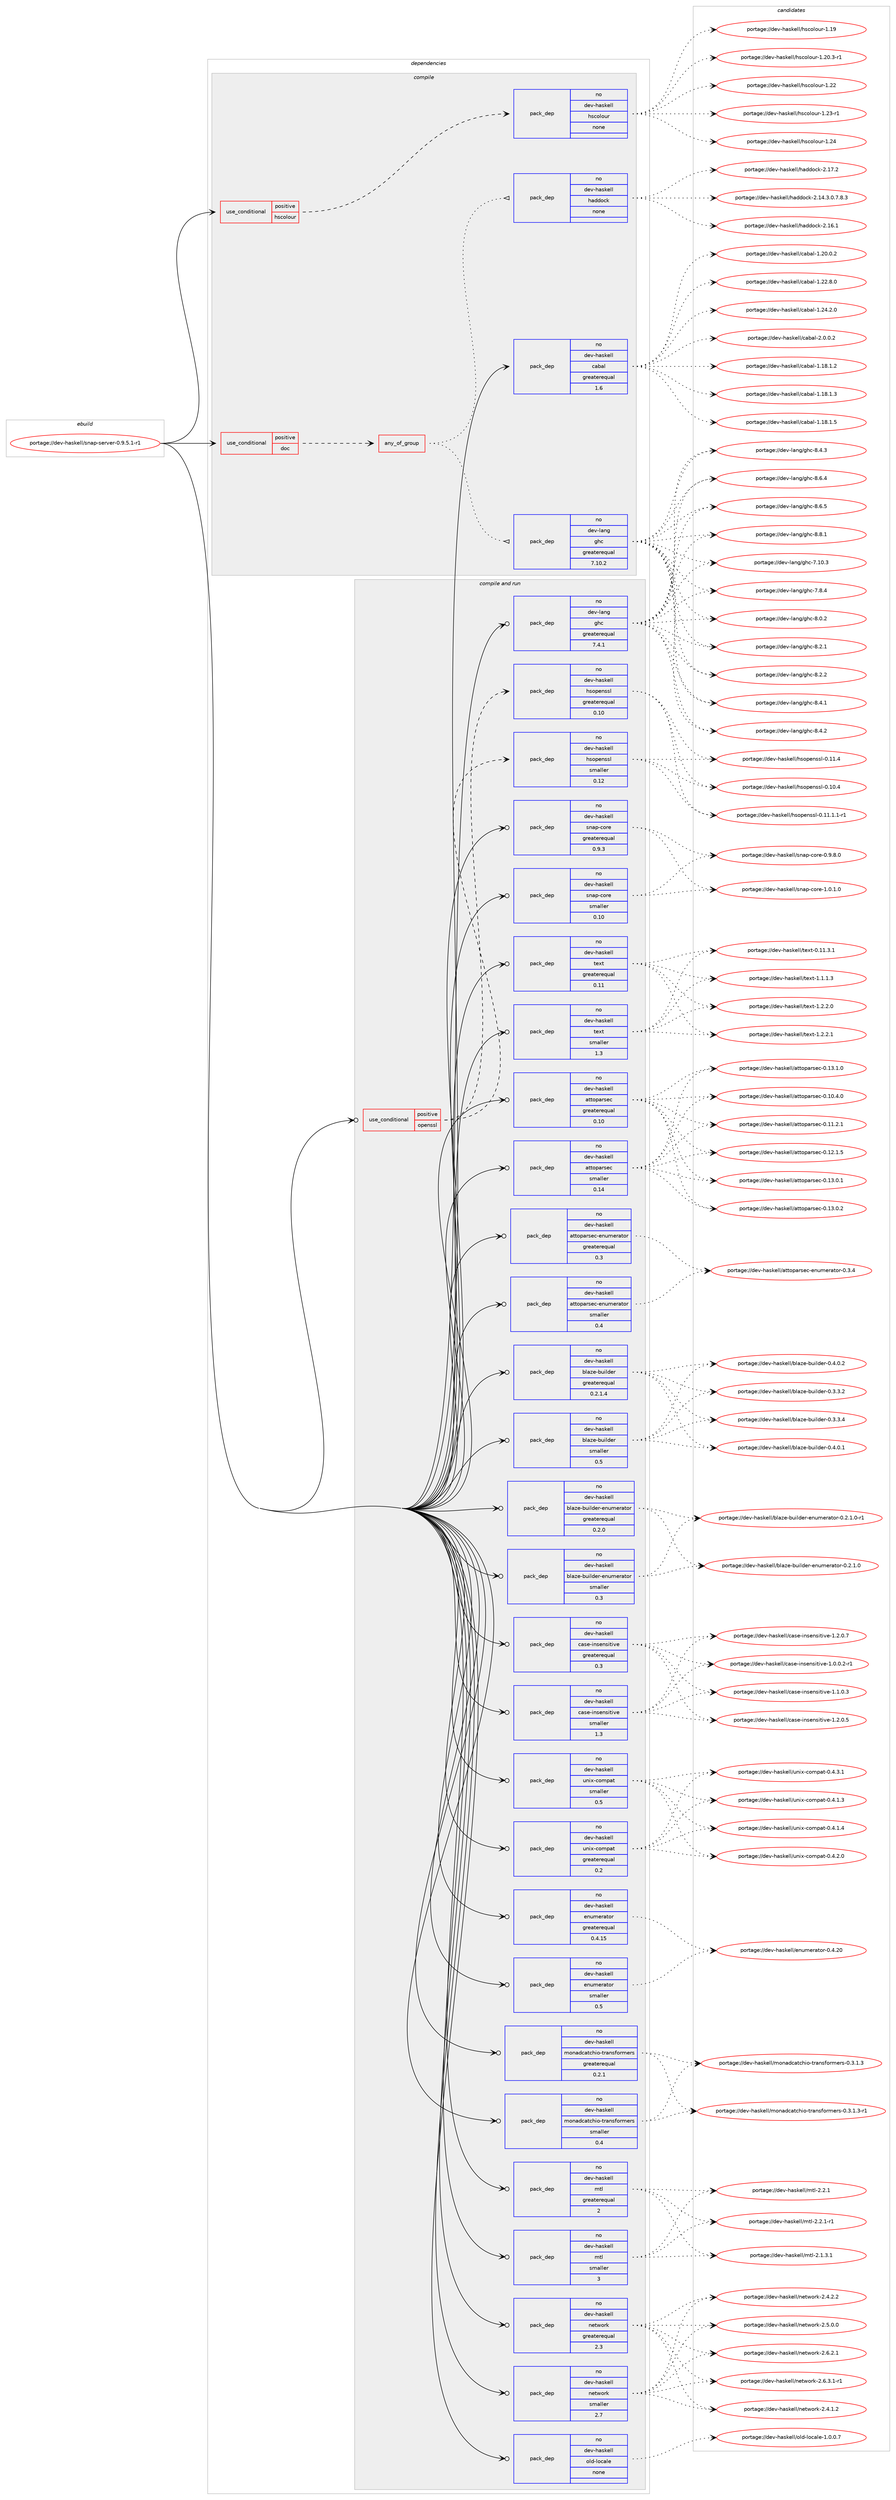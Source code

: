 digraph prolog {

# *************
# Graph options
# *************

newrank=true;
concentrate=true;
compound=true;
graph [rankdir=LR,fontname=Helvetica,fontsize=10,ranksep=1.5];#, ranksep=2.5, nodesep=0.2];
edge  [arrowhead=vee];
node  [fontname=Helvetica,fontsize=10];

# **********
# The ebuild
# **********

subgraph cluster_leftcol {
color=gray;
rank=same;
label=<<i>ebuild</i>>;
id [label="portage://dev-haskell/snap-server-0.9.5.1-r1", color=red, width=4, href="../dev-haskell/snap-server-0.9.5.1-r1.svg"];
}

# ****************
# The dependencies
# ****************

subgraph cluster_midcol {
color=gray;
label=<<i>dependencies</i>>;
subgraph cluster_compile {
fillcolor="#eeeeee";
style=filled;
label=<<i>compile</i>>;
subgraph cond17015 {
dependency79326 [label=<<TABLE BORDER="0" CELLBORDER="1" CELLSPACING="0" CELLPADDING="4"><TR><TD ROWSPAN="3" CELLPADDING="10">use_conditional</TD></TR><TR><TD>positive</TD></TR><TR><TD>doc</TD></TR></TABLE>>, shape=none, color=red];
subgraph any2319 {
dependency79327 [label=<<TABLE BORDER="0" CELLBORDER="1" CELLSPACING="0" CELLPADDING="4"><TR><TD CELLPADDING="10">any_of_group</TD></TR></TABLE>>, shape=none, color=red];subgraph pack59935 {
dependency79328 [label=<<TABLE BORDER="0" CELLBORDER="1" CELLSPACING="0" CELLPADDING="4" WIDTH="220"><TR><TD ROWSPAN="6" CELLPADDING="30">pack_dep</TD></TR><TR><TD WIDTH="110">no</TD></TR><TR><TD>dev-haskell</TD></TR><TR><TD>haddock</TD></TR><TR><TD>none</TD></TR><TR><TD></TD></TR></TABLE>>, shape=none, color=blue];
}
dependency79327:e -> dependency79328:w [weight=20,style="dotted",arrowhead="oinv"];
subgraph pack59936 {
dependency79329 [label=<<TABLE BORDER="0" CELLBORDER="1" CELLSPACING="0" CELLPADDING="4" WIDTH="220"><TR><TD ROWSPAN="6" CELLPADDING="30">pack_dep</TD></TR><TR><TD WIDTH="110">no</TD></TR><TR><TD>dev-lang</TD></TR><TR><TD>ghc</TD></TR><TR><TD>greaterequal</TD></TR><TR><TD>7.10.2</TD></TR></TABLE>>, shape=none, color=blue];
}
dependency79327:e -> dependency79329:w [weight=20,style="dotted",arrowhead="oinv"];
}
dependency79326:e -> dependency79327:w [weight=20,style="dashed",arrowhead="vee"];
}
id:e -> dependency79326:w [weight=20,style="solid",arrowhead="vee"];
subgraph cond17016 {
dependency79330 [label=<<TABLE BORDER="0" CELLBORDER="1" CELLSPACING="0" CELLPADDING="4"><TR><TD ROWSPAN="3" CELLPADDING="10">use_conditional</TD></TR><TR><TD>positive</TD></TR><TR><TD>hscolour</TD></TR></TABLE>>, shape=none, color=red];
subgraph pack59937 {
dependency79331 [label=<<TABLE BORDER="0" CELLBORDER="1" CELLSPACING="0" CELLPADDING="4" WIDTH="220"><TR><TD ROWSPAN="6" CELLPADDING="30">pack_dep</TD></TR><TR><TD WIDTH="110">no</TD></TR><TR><TD>dev-haskell</TD></TR><TR><TD>hscolour</TD></TR><TR><TD>none</TD></TR><TR><TD></TD></TR></TABLE>>, shape=none, color=blue];
}
dependency79330:e -> dependency79331:w [weight=20,style="dashed",arrowhead="vee"];
}
id:e -> dependency79330:w [weight=20,style="solid",arrowhead="vee"];
subgraph pack59938 {
dependency79332 [label=<<TABLE BORDER="0" CELLBORDER="1" CELLSPACING="0" CELLPADDING="4" WIDTH="220"><TR><TD ROWSPAN="6" CELLPADDING="30">pack_dep</TD></TR><TR><TD WIDTH="110">no</TD></TR><TR><TD>dev-haskell</TD></TR><TR><TD>cabal</TD></TR><TR><TD>greaterequal</TD></TR><TR><TD>1.6</TD></TR></TABLE>>, shape=none, color=blue];
}
id:e -> dependency79332:w [weight=20,style="solid",arrowhead="vee"];
}
subgraph cluster_compileandrun {
fillcolor="#eeeeee";
style=filled;
label=<<i>compile and run</i>>;
subgraph cond17017 {
dependency79333 [label=<<TABLE BORDER="0" CELLBORDER="1" CELLSPACING="0" CELLPADDING="4"><TR><TD ROWSPAN="3" CELLPADDING="10">use_conditional</TD></TR><TR><TD>positive</TD></TR><TR><TD>openssl</TD></TR></TABLE>>, shape=none, color=red];
subgraph pack59939 {
dependency79334 [label=<<TABLE BORDER="0" CELLBORDER="1" CELLSPACING="0" CELLPADDING="4" WIDTH="220"><TR><TD ROWSPAN="6" CELLPADDING="30">pack_dep</TD></TR><TR><TD WIDTH="110">no</TD></TR><TR><TD>dev-haskell</TD></TR><TR><TD>hsopenssl</TD></TR><TR><TD>greaterequal</TD></TR><TR><TD>0.10</TD></TR></TABLE>>, shape=none, color=blue];
}
dependency79333:e -> dependency79334:w [weight=20,style="dashed",arrowhead="vee"];
subgraph pack59940 {
dependency79335 [label=<<TABLE BORDER="0" CELLBORDER="1" CELLSPACING="0" CELLPADDING="4" WIDTH="220"><TR><TD ROWSPAN="6" CELLPADDING="30">pack_dep</TD></TR><TR><TD WIDTH="110">no</TD></TR><TR><TD>dev-haskell</TD></TR><TR><TD>hsopenssl</TD></TR><TR><TD>smaller</TD></TR><TR><TD>0.12</TD></TR></TABLE>>, shape=none, color=blue];
}
dependency79333:e -> dependency79335:w [weight=20,style="dashed",arrowhead="vee"];
}
id:e -> dependency79333:w [weight=20,style="solid",arrowhead="odotvee"];
subgraph pack59941 {
dependency79336 [label=<<TABLE BORDER="0" CELLBORDER="1" CELLSPACING="0" CELLPADDING="4" WIDTH="220"><TR><TD ROWSPAN="6" CELLPADDING="30">pack_dep</TD></TR><TR><TD WIDTH="110">no</TD></TR><TR><TD>dev-haskell</TD></TR><TR><TD>attoparsec</TD></TR><TR><TD>greaterequal</TD></TR><TR><TD>0.10</TD></TR></TABLE>>, shape=none, color=blue];
}
id:e -> dependency79336:w [weight=20,style="solid",arrowhead="odotvee"];
subgraph pack59942 {
dependency79337 [label=<<TABLE BORDER="0" CELLBORDER="1" CELLSPACING="0" CELLPADDING="4" WIDTH="220"><TR><TD ROWSPAN="6" CELLPADDING="30">pack_dep</TD></TR><TR><TD WIDTH="110">no</TD></TR><TR><TD>dev-haskell</TD></TR><TR><TD>attoparsec</TD></TR><TR><TD>smaller</TD></TR><TR><TD>0.14</TD></TR></TABLE>>, shape=none, color=blue];
}
id:e -> dependency79337:w [weight=20,style="solid",arrowhead="odotvee"];
subgraph pack59943 {
dependency79338 [label=<<TABLE BORDER="0" CELLBORDER="1" CELLSPACING="0" CELLPADDING="4" WIDTH="220"><TR><TD ROWSPAN="6" CELLPADDING="30">pack_dep</TD></TR><TR><TD WIDTH="110">no</TD></TR><TR><TD>dev-haskell</TD></TR><TR><TD>attoparsec-enumerator</TD></TR><TR><TD>greaterequal</TD></TR><TR><TD>0.3</TD></TR></TABLE>>, shape=none, color=blue];
}
id:e -> dependency79338:w [weight=20,style="solid",arrowhead="odotvee"];
subgraph pack59944 {
dependency79339 [label=<<TABLE BORDER="0" CELLBORDER="1" CELLSPACING="0" CELLPADDING="4" WIDTH="220"><TR><TD ROWSPAN="6" CELLPADDING="30">pack_dep</TD></TR><TR><TD WIDTH="110">no</TD></TR><TR><TD>dev-haskell</TD></TR><TR><TD>attoparsec-enumerator</TD></TR><TR><TD>smaller</TD></TR><TR><TD>0.4</TD></TR></TABLE>>, shape=none, color=blue];
}
id:e -> dependency79339:w [weight=20,style="solid",arrowhead="odotvee"];
subgraph pack59945 {
dependency79340 [label=<<TABLE BORDER="0" CELLBORDER="1" CELLSPACING="0" CELLPADDING="4" WIDTH="220"><TR><TD ROWSPAN="6" CELLPADDING="30">pack_dep</TD></TR><TR><TD WIDTH="110">no</TD></TR><TR><TD>dev-haskell</TD></TR><TR><TD>blaze-builder</TD></TR><TR><TD>greaterequal</TD></TR><TR><TD>0.2.1.4</TD></TR></TABLE>>, shape=none, color=blue];
}
id:e -> dependency79340:w [weight=20,style="solid",arrowhead="odotvee"];
subgraph pack59946 {
dependency79341 [label=<<TABLE BORDER="0" CELLBORDER="1" CELLSPACING="0" CELLPADDING="4" WIDTH="220"><TR><TD ROWSPAN="6" CELLPADDING="30">pack_dep</TD></TR><TR><TD WIDTH="110">no</TD></TR><TR><TD>dev-haskell</TD></TR><TR><TD>blaze-builder</TD></TR><TR><TD>smaller</TD></TR><TR><TD>0.5</TD></TR></TABLE>>, shape=none, color=blue];
}
id:e -> dependency79341:w [weight=20,style="solid",arrowhead="odotvee"];
subgraph pack59947 {
dependency79342 [label=<<TABLE BORDER="0" CELLBORDER="1" CELLSPACING="0" CELLPADDING="4" WIDTH="220"><TR><TD ROWSPAN="6" CELLPADDING="30">pack_dep</TD></TR><TR><TD WIDTH="110">no</TD></TR><TR><TD>dev-haskell</TD></TR><TR><TD>blaze-builder-enumerator</TD></TR><TR><TD>greaterequal</TD></TR><TR><TD>0.2.0</TD></TR></TABLE>>, shape=none, color=blue];
}
id:e -> dependency79342:w [weight=20,style="solid",arrowhead="odotvee"];
subgraph pack59948 {
dependency79343 [label=<<TABLE BORDER="0" CELLBORDER="1" CELLSPACING="0" CELLPADDING="4" WIDTH="220"><TR><TD ROWSPAN="6" CELLPADDING="30">pack_dep</TD></TR><TR><TD WIDTH="110">no</TD></TR><TR><TD>dev-haskell</TD></TR><TR><TD>blaze-builder-enumerator</TD></TR><TR><TD>smaller</TD></TR><TR><TD>0.3</TD></TR></TABLE>>, shape=none, color=blue];
}
id:e -> dependency79343:w [weight=20,style="solid",arrowhead="odotvee"];
subgraph pack59949 {
dependency79344 [label=<<TABLE BORDER="0" CELLBORDER="1" CELLSPACING="0" CELLPADDING="4" WIDTH="220"><TR><TD ROWSPAN="6" CELLPADDING="30">pack_dep</TD></TR><TR><TD WIDTH="110">no</TD></TR><TR><TD>dev-haskell</TD></TR><TR><TD>case-insensitive</TD></TR><TR><TD>greaterequal</TD></TR><TR><TD>0.3</TD></TR></TABLE>>, shape=none, color=blue];
}
id:e -> dependency79344:w [weight=20,style="solid",arrowhead="odotvee"];
subgraph pack59950 {
dependency79345 [label=<<TABLE BORDER="0" CELLBORDER="1" CELLSPACING="0" CELLPADDING="4" WIDTH="220"><TR><TD ROWSPAN="6" CELLPADDING="30">pack_dep</TD></TR><TR><TD WIDTH="110">no</TD></TR><TR><TD>dev-haskell</TD></TR><TR><TD>case-insensitive</TD></TR><TR><TD>smaller</TD></TR><TR><TD>1.3</TD></TR></TABLE>>, shape=none, color=blue];
}
id:e -> dependency79345:w [weight=20,style="solid",arrowhead="odotvee"];
subgraph pack59951 {
dependency79346 [label=<<TABLE BORDER="0" CELLBORDER="1" CELLSPACING="0" CELLPADDING="4" WIDTH="220"><TR><TD ROWSPAN="6" CELLPADDING="30">pack_dep</TD></TR><TR><TD WIDTH="110">no</TD></TR><TR><TD>dev-haskell</TD></TR><TR><TD>enumerator</TD></TR><TR><TD>greaterequal</TD></TR><TR><TD>0.4.15</TD></TR></TABLE>>, shape=none, color=blue];
}
id:e -> dependency79346:w [weight=20,style="solid",arrowhead="odotvee"];
subgraph pack59952 {
dependency79347 [label=<<TABLE BORDER="0" CELLBORDER="1" CELLSPACING="0" CELLPADDING="4" WIDTH="220"><TR><TD ROWSPAN="6" CELLPADDING="30">pack_dep</TD></TR><TR><TD WIDTH="110">no</TD></TR><TR><TD>dev-haskell</TD></TR><TR><TD>enumerator</TD></TR><TR><TD>smaller</TD></TR><TR><TD>0.5</TD></TR></TABLE>>, shape=none, color=blue];
}
id:e -> dependency79347:w [weight=20,style="solid",arrowhead="odotvee"];
subgraph pack59953 {
dependency79348 [label=<<TABLE BORDER="0" CELLBORDER="1" CELLSPACING="0" CELLPADDING="4" WIDTH="220"><TR><TD ROWSPAN="6" CELLPADDING="30">pack_dep</TD></TR><TR><TD WIDTH="110">no</TD></TR><TR><TD>dev-haskell</TD></TR><TR><TD>monadcatchio-transformers</TD></TR><TR><TD>greaterequal</TD></TR><TR><TD>0.2.1</TD></TR></TABLE>>, shape=none, color=blue];
}
id:e -> dependency79348:w [weight=20,style="solid",arrowhead="odotvee"];
subgraph pack59954 {
dependency79349 [label=<<TABLE BORDER="0" CELLBORDER="1" CELLSPACING="0" CELLPADDING="4" WIDTH="220"><TR><TD ROWSPAN="6" CELLPADDING="30">pack_dep</TD></TR><TR><TD WIDTH="110">no</TD></TR><TR><TD>dev-haskell</TD></TR><TR><TD>monadcatchio-transformers</TD></TR><TR><TD>smaller</TD></TR><TR><TD>0.4</TD></TR></TABLE>>, shape=none, color=blue];
}
id:e -> dependency79349:w [weight=20,style="solid",arrowhead="odotvee"];
subgraph pack59955 {
dependency79350 [label=<<TABLE BORDER="0" CELLBORDER="1" CELLSPACING="0" CELLPADDING="4" WIDTH="220"><TR><TD ROWSPAN="6" CELLPADDING="30">pack_dep</TD></TR><TR><TD WIDTH="110">no</TD></TR><TR><TD>dev-haskell</TD></TR><TR><TD>mtl</TD></TR><TR><TD>greaterequal</TD></TR><TR><TD>2</TD></TR></TABLE>>, shape=none, color=blue];
}
id:e -> dependency79350:w [weight=20,style="solid",arrowhead="odotvee"];
subgraph pack59956 {
dependency79351 [label=<<TABLE BORDER="0" CELLBORDER="1" CELLSPACING="0" CELLPADDING="4" WIDTH="220"><TR><TD ROWSPAN="6" CELLPADDING="30">pack_dep</TD></TR><TR><TD WIDTH="110">no</TD></TR><TR><TD>dev-haskell</TD></TR><TR><TD>mtl</TD></TR><TR><TD>smaller</TD></TR><TR><TD>3</TD></TR></TABLE>>, shape=none, color=blue];
}
id:e -> dependency79351:w [weight=20,style="solid",arrowhead="odotvee"];
subgraph pack59957 {
dependency79352 [label=<<TABLE BORDER="0" CELLBORDER="1" CELLSPACING="0" CELLPADDING="4" WIDTH="220"><TR><TD ROWSPAN="6" CELLPADDING="30">pack_dep</TD></TR><TR><TD WIDTH="110">no</TD></TR><TR><TD>dev-haskell</TD></TR><TR><TD>network</TD></TR><TR><TD>greaterequal</TD></TR><TR><TD>2.3</TD></TR></TABLE>>, shape=none, color=blue];
}
id:e -> dependency79352:w [weight=20,style="solid",arrowhead="odotvee"];
subgraph pack59958 {
dependency79353 [label=<<TABLE BORDER="0" CELLBORDER="1" CELLSPACING="0" CELLPADDING="4" WIDTH="220"><TR><TD ROWSPAN="6" CELLPADDING="30">pack_dep</TD></TR><TR><TD WIDTH="110">no</TD></TR><TR><TD>dev-haskell</TD></TR><TR><TD>network</TD></TR><TR><TD>smaller</TD></TR><TR><TD>2.7</TD></TR></TABLE>>, shape=none, color=blue];
}
id:e -> dependency79353:w [weight=20,style="solid",arrowhead="odotvee"];
subgraph pack59959 {
dependency79354 [label=<<TABLE BORDER="0" CELLBORDER="1" CELLSPACING="0" CELLPADDING="4" WIDTH="220"><TR><TD ROWSPAN="6" CELLPADDING="30">pack_dep</TD></TR><TR><TD WIDTH="110">no</TD></TR><TR><TD>dev-haskell</TD></TR><TR><TD>old-locale</TD></TR><TR><TD>none</TD></TR><TR><TD></TD></TR></TABLE>>, shape=none, color=blue];
}
id:e -> dependency79354:w [weight=20,style="solid",arrowhead="odotvee"];
subgraph pack59960 {
dependency79355 [label=<<TABLE BORDER="0" CELLBORDER="1" CELLSPACING="0" CELLPADDING="4" WIDTH="220"><TR><TD ROWSPAN="6" CELLPADDING="30">pack_dep</TD></TR><TR><TD WIDTH="110">no</TD></TR><TR><TD>dev-haskell</TD></TR><TR><TD>snap-core</TD></TR><TR><TD>greaterequal</TD></TR><TR><TD>0.9.3</TD></TR></TABLE>>, shape=none, color=blue];
}
id:e -> dependency79355:w [weight=20,style="solid",arrowhead="odotvee"];
subgraph pack59961 {
dependency79356 [label=<<TABLE BORDER="0" CELLBORDER="1" CELLSPACING="0" CELLPADDING="4" WIDTH="220"><TR><TD ROWSPAN="6" CELLPADDING="30">pack_dep</TD></TR><TR><TD WIDTH="110">no</TD></TR><TR><TD>dev-haskell</TD></TR><TR><TD>snap-core</TD></TR><TR><TD>smaller</TD></TR><TR><TD>0.10</TD></TR></TABLE>>, shape=none, color=blue];
}
id:e -> dependency79356:w [weight=20,style="solid",arrowhead="odotvee"];
subgraph pack59962 {
dependency79357 [label=<<TABLE BORDER="0" CELLBORDER="1" CELLSPACING="0" CELLPADDING="4" WIDTH="220"><TR><TD ROWSPAN="6" CELLPADDING="30">pack_dep</TD></TR><TR><TD WIDTH="110">no</TD></TR><TR><TD>dev-haskell</TD></TR><TR><TD>text</TD></TR><TR><TD>greaterequal</TD></TR><TR><TD>0.11</TD></TR></TABLE>>, shape=none, color=blue];
}
id:e -> dependency79357:w [weight=20,style="solid",arrowhead="odotvee"];
subgraph pack59963 {
dependency79358 [label=<<TABLE BORDER="0" CELLBORDER="1" CELLSPACING="0" CELLPADDING="4" WIDTH="220"><TR><TD ROWSPAN="6" CELLPADDING="30">pack_dep</TD></TR><TR><TD WIDTH="110">no</TD></TR><TR><TD>dev-haskell</TD></TR><TR><TD>text</TD></TR><TR><TD>smaller</TD></TR><TR><TD>1.3</TD></TR></TABLE>>, shape=none, color=blue];
}
id:e -> dependency79358:w [weight=20,style="solid",arrowhead="odotvee"];
subgraph pack59964 {
dependency79359 [label=<<TABLE BORDER="0" CELLBORDER="1" CELLSPACING="0" CELLPADDING="4" WIDTH="220"><TR><TD ROWSPAN="6" CELLPADDING="30">pack_dep</TD></TR><TR><TD WIDTH="110">no</TD></TR><TR><TD>dev-haskell</TD></TR><TR><TD>unix-compat</TD></TR><TR><TD>greaterequal</TD></TR><TR><TD>0.2</TD></TR></TABLE>>, shape=none, color=blue];
}
id:e -> dependency79359:w [weight=20,style="solid",arrowhead="odotvee"];
subgraph pack59965 {
dependency79360 [label=<<TABLE BORDER="0" CELLBORDER="1" CELLSPACING="0" CELLPADDING="4" WIDTH="220"><TR><TD ROWSPAN="6" CELLPADDING="30">pack_dep</TD></TR><TR><TD WIDTH="110">no</TD></TR><TR><TD>dev-haskell</TD></TR><TR><TD>unix-compat</TD></TR><TR><TD>smaller</TD></TR><TR><TD>0.5</TD></TR></TABLE>>, shape=none, color=blue];
}
id:e -> dependency79360:w [weight=20,style="solid",arrowhead="odotvee"];
subgraph pack59966 {
dependency79361 [label=<<TABLE BORDER="0" CELLBORDER="1" CELLSPACING="0" CELLPADDING="4" WIDTH="220"><TR><TD ROWSPAN="6" CELLPADDING="30">pack_dep</TD></TR><TR><TD WIDTH="110">no</TD></TR><TR><TD>dev-lang</TD></TR><TR><TD>ghc</TD></TR><TR><TD>greaterequal</TD></TR><TR><TD>7.4.1</TD></TR></TABLE>>, shape=none, color=blue];
}
id:e -> dependency79361:w [weight=20,style="solid",arrowhead="odotvee"];
}
subgraph cluster_run {
fillcolor="#eeeeee";
style=filled;
label=<<i>run</i>>;
}
}

# **************
# The candidates
# **************

subgraph cluster_choices {
rank=same;
color=gray;
label=<<i>candidates</i>>;

subgraph choice59935 {
color=black;
nodesep=1;
choiceportage1001011184510497115107101108108471049710010011199107455046495246514648465546564651 [label="portage://dev-haskell/haddock-2.14.3.0.7.8.3", color=red, width=4,href="../dev-haskell/haddock-2.14.3.0.7.8.3.svg"];
choiceportage100101118451049711510710110810847104971001001119910745504649544649 [label="portage://dev-haskell/haddock-2.16.1", color=red, width=4,href="../dev-haskell/haddock-2.16.1.svg"];
choiceportage100101118451049711510710110810847104971001001119910745504649554650 [label="portage://dev-haskell/haddock-2.17.2", color=red, width=4,href="../dev-haskell/haddock-2.17.2.svg"];
dependency79328:e -> choiceportage1001011184510497115107101108108471049710010011199107455046495246514648465546564651:w [style=dotted,weight="100"];
dependency79328:e -> choiceportage100101118451049711510710110810847104971001001119910745504649544649:w [style=dotted,weight="100"];
dependency79328:e -> choiceportage100101118451049711510710110810847104971001001119910745504649554650:w [style=dotted,weight="100"];
}
subgraph choice59936 {
color=black;
nodesep=1;
choiceportage1001011184510897110103471031049945554649484651 [label="portage://dev-lang/ghc-7.10.3", color=red, width=4,href="../dev-lang/ghc-7.10.3.svg"];
choiceportage10010111845108971101034710310499455546564652 [label="portage://dev-lang/ghc-7.8.4", color=red, width=4,href="../dev-lang/ghc-7.8.4.svg"];
choiceportage10010111845108971101034710310499455646484650 [label="portage://dev-lang/ghc-8.0.2", color=red, width=4,href="../dev-lang/ghc-8.0.2.svg"];
choiceportage10010111845108971101034710310499455646504649 [label="portage://dev-lang/ghc-8.2.1", color=red, width=4,href="../dev-lang/ghc-8.2.1.svg"];
choiceportage10010111845108971101034710310499455646504650 [label="portage://dev-lang/ghc-8.2.2", color=red, width=4,href="../dev-lang/ghc-8.2.2.svg"];
choiceportage10010111845108971101034710310499455646524649 [label="portage://dev-lang/ghc-8.4.1", color=red, width=4,href="../dev-lang/ghc-8.4.1.svg"];
choiceportage10010111845108971101034710310499455646524650 [label="portage://dev-lang/ghc-8.4.2", color=red, width=4,href="../dev-lang/ghc-8.4.2.svg"];
choiceportage10010111845108971101034710310499455646524651 [label="portage://dev-lang/ghc-8.4.3", color=red, width=4,href="../dev-lang/ghc-8.4.3.svg"];
choiceportage10010111845108971101034710310499455646544652 [label="portage://dev-lang/ghc-8.6.4", color=red, width=4,href="../dev-lang/ghc-8.6.4.svg"];
choiceportage10010111845108971101034710310499455646544653 [label="portage://dev-lang/ghc-8.6.5", color=red, width=4,href="../dev-lang/ghc-8.6.5.svg"];
choiceportage10010111845108971101034710310499455646564649 [label="portage://dev-lang/ghc-8.8.1", color=red, width=4,href="../dev-lang/ghc-8.8.1.svg"];
dependency79329:e -> choiceportage1001011184510897110103471031049945554649484651:w [style=dotted,weight="100"];
dependency79329:e -> choiceportage10010111845108971101034710310499455546564652:w [style=dotted,weight="100"];
dependency79329:e -> choiceportage10010111845108971101034710310499455646484650:w [style=dotted,weight="100"];
dependency79329:e -> choiceportage10010111845108971101034710310499455646504649:w [style=dotted,weight="100"];
dependency79329:e -> choiceportage10010111845108971101034710310499455646504650:w [style=dotted,weight="100"];
dependency79329:e -> choiceportage10010111845108971101034710310499455646524649:w [style=dotted,weight="100"];
dependency79329:e -> choiceportage10010111845108971101034710310499455646524650:w [style=dotted,weight="100"];
dependency79329:e -> choiceportage10010111845108971101034710310499455646524651:w [style=dotted,weight="100"];
dependency79329:e -> choiceportage10010111845108971101034710310499455646544652:w [style=dotted,weight="100"];
dependency79329:e -> choiceportage10010111845108971101034710310499455646544653:w [style=dotted,weight="100"];
dependency79329:e -> choiceportage10010111845108971101034710310499455646564649:w [style=dotted,weight="100"];
}
subgraph choice59937 {
color=black;
nodesep=1;
choiceportage100101118451049711510710110810847104115991111081111171144549464957 [label="portage://dev-haskell/hscolour-1.19", color=red, width=4,href="../dev-haskell/hscolour-1.19.svg"];
choiceportage10010111845104971151071011081084710411599111108111117114454946504846514511449 [label="portage://dev-haskell/hscolour-1.20.3-r1", color=red, width=4,href="../dev-haskell/hscolour-1.20.3-r1.svg"];
choiceportage100101118451049711510710110810847104115991111081111171144549465050 [label="portage://dev-haskell/hscolour-1.22", color=red, width=4,href="../dev-haskell/hscolour-1.22.svg"];
choiceportage1001011184510497115107101108108471041159911110811111711445494650514511449 [label="portage://dev-haskell/hscolour-1.23-r1", color=red, width=4,href="../dev-haskell/hscolour-1.23-r1.svg"];
choiceportage100101118451049711510710110810847104115991111081111171144549465052 [label="portage://dev-haskell/hscolour-1.24", color=red, width=4,href="../dev-haskell/hscolour-1.24.svg"];
dependency79331:e -> choiceportage100101118451049711510710110810847104115991111081111171144549464957:w [style=dotted,weight="100"];
dependency79331:e -> choiceportage10010111845104971151071011081084710411599111108111117114454946504846514511449:w [style=dotted,weight="100"];
dependency79331:e -> choiceportage100101118451049711510710110810847104115991111081111171144549465050:w [style=dotted,weight="100"];
dependency79331:e -> choiceportage1001011184510497115107101108108471041159911110811111711445494650514511449:w [style=dotted,weight="100"];
dependency79331:e -> choiceportage100101118451049711510710110810847104115991111081111171144549465052:w [style=dotted,weight="100"];
}
subgraph choice59938 {
color=black;
nodesep=1;
choiceportage10010111845104971151071011081084799979897108454946495646494650 [label="portage://dev-haskell/cabal-1.18.1.2", color=red, width=4,href="../dev-haskell/cabal-1.18.1.2.svg"];
choiceportage10010111845104971151071011081084799979897108454946495646494651 [label="portage://dev-haskell/cabal-1.18.1.3", color=red, width=4,href="../dev-haskell/cabal-1.18.1.3.svg"];
choiceportage10010111845104971151071011081084799979897108454946495646494653 [label="portage://dev-haskell/cabal-1.18.1.5", color=red, width=4,href="../dev-haskell/cabal-1.18.1.5.svg"];
choiceportage10010111845104971151071011081084799979897108454946504846484650 [label="portage://dev-haskell/cabal-1.20.0.2", color=red, width=4,href="../dev-haskell/cabal-1.20.0.2.svg"];
choiceportage10010111845104971151071011081084799979897108454946505046564648 [label="portage://dev-haskell/cabal-1.22.8.0", color=red, width=4,href="../dev-haskell/cabal-1.22.8.0.svg"];
choiceportage10010111845104971151071011081084799979897108454946505246504648 [label="portage://dev-haskell/cabal-1.24.2.0", color=red, width=4,href="../dev-haskell/cabal-1.24.2.0.svg"];
choiceportage100101118451049711510710110810847999798971084550464846484650 [label="portage://dev-haskell/cabal-2.0.0.2", color=red, width=4,href="../dev-haskell/cabal-2.0.0.2.svg"];
dependency79332:e -> choiceportage10010111845104971151071011081084799979897108454946495646494650:w [style=dotted,weight="100"];
dependency79332:e -> choiceportage10010111845104971151071011081084799979897108454946495646494651:w [style=dotted,weight="100"];
dependency79332:e -> choiceportage10010111845104971151071011081084799979897108454946495646494653:w [style=dotted,weight="100"];
dependency79332:e -> choiceportage10010111845104971151071011081084799979897108454946504846484650:w [style=dotted,weight="100"];
dependency79332:e -> choiceportage10010111845104971151071011081084799979897108454946505046564648:w [style=dotted,weight="100"];
dependency79332:e -> choiceportage10010111845104971151071011081084799979897108454946505246504648:w [style=dotted,weight="100"];
dependency79332:e -> choiceportage100101118451049711510710110810847999798971084550464846484650:w [style=dotted,weight="100"];
}
subgraph choice59939 {
color=black;
nodesep=1;
choiceportage10010111845104971151071011081084710411511111210111011511510845484649484652 [label="portage://dev-haskell/hsopenssl-0.10.4", color=red, width=4,href="../dev-haskell/hsopenssl-0.10.4.svg"];
choiceportage1001011184510497115107101108108471041151111121011101151151084548464949464946494511449 [label="portage://dev-haskell/hsopenssl-0.11.1.1-r1", color=red, width=4,href="../dev-haskell/hsopenssl-0.11.1.1-r1.svg"];
choiceportage10010111845104971151071011081084710411511111210111011511510845484649494652 [label="portage://dev-haskell/hsopenssl-0.11.4", color=red, width=4,href="../dev-haskell/hsopenssl-0.11.4.svg"];
dependency79334:e -> choiceportage10010111845104971151071011081084710411511111210111011511510845484649484652:w [style=dotted,weight="100"];
dependency79334:e -> choiceportage1001011184510497115107101108108471041151111121011101151151084548464949464946494511449:w [style=dotted,weight="100"];
dependency79334:e -> choiceportage10010111845104971151071011081084710411511111210111011511510845484649494652:w [style=dotted,weight="100"];
}
subgraph choice59940 {
color=black;
nodesep=1;
choiceportage10010111845104971151071011081084710411511111210111011511510845484649484652 [label="portage://dev-haskell/hsopenssl-0.10.4", color=red, width=4,href="../dev-haskell/hsopenssl-0.10.4.svg"];
choiceportage1001011184510497115107101108108471041151111121011101151151084548464949464946494511449 [label="portage://dev-haskell/hsopenssl-0.11.1.1-r1", color=red, width=4,href="../dev-haskell/hsopenssl-0.11.1.1-r1.svg"];
choiceportage10010111845104971151071011081084710411511111210111011511510845484649494652 [label="portage://dev-haskell/hsopenssl-0.11.4", color=red, width=4,href="../dev-haskell/hsopenssl-0.11.4.svg"];
dependency79335:e -> choiceportage10010111845104971151071011081084710411511111210111011511510845484649484652:w [style=dotted,weight="100"];
dependency79335:e -> choiceportage1001011184510497115107101108108471041151111121011101151151084548464949464946494511449:w [style=dotted,weight="100"];
dependency79335:e -> choiceportage10010111845104971151071011081084710411511111210111011511510845484649494652:w [style=dotted,weight="100"];
}
subgraph choice59941 {
color=black;
nodesep=1;
choiceportage100101118451049711510710110810847971161161111129711411510199454846494846524648 [label="portage://dev-haskell/attoparsec-0.10.4.0", color=red, width=4,href="../dev-haskell/attoparsec-0.10.4.0.svg"];
choiceportage100101118451049711510710110810847971161161111129711411510199454846494946504649 [label="portage://dev-haskell/attoparsec-0.11.2.1", color=red, width=4,href="../dev-haskell/attoparsec-0.11.2.1.svg"];
choiceportage100101118451049711510710110810847971161161111129711411510199454846495046494653 [label="portage://dev-haskell/attoparsec-0.12.1.5", color=red, width=4,href="../dev-haskell/attoparsec-0.12.1.5.svg"];
choiceportage100101118451049711510710110810847971161161111129711411510199454846495146484649 [label="portage://dev-haskell/attoparsec-0.13.0.1", color=red, width=4,href="../dev-haskell/attoparsec-0.13.0.1.svg"];
choiceportage100101118451049711510710110810847971161161111129711411510199454846495146484650 [label="portage://dev-haskell/attoparsec-0.13.0.2", color=red, width=4,href="../dev-haskell/attoparsec-0.13.0.2.svg"];
choiceportage100101118451049711510710110810847971161161111129711411510199454846495146494648 [label="portage://dev-haskell/attoparsec-0.13.1.0", color=red, width=4,href="../dev-haskell/attoparsec-0.13.1.0.svg"];
dependency79336:e -> choiceportage100101118451049711510710110810847971161161111129711411510199454846494846524648:w [style=dotted,weight="100"];
dependency79336:e -> choiceportage100101118451049711510710110810847971161161111129711411510199454846494946504649:w [style=dotted,weight="100"];
dependency79336:e -> choiceportage100101118451049711510710110810847971161161111129711411510199454846495046494653:w [style=dotted,weight="100"];
dependency79336:e -> choiceportage100101118451049711510710110810847971161161111129711411510199454846495146484649:w [style=dotted,weight="100"];
dependency79336:e -> choiceportage100101118451049711510710110810847971161161111129711411510199454846495146484650:w [style=dotted,weight="100"];
dependency79336:e -> choiceportage100101118451049711510710110810847971161161111129711411510199454846495146494648:w [style=dotted,weight="100"];
}
subgraph choice59942 {
color=black;
nodesep=1;
choiceportage100101118451049711510710110810847971161161111129711411510199454846494846524648 [label="portage://dev-haskell/attoparsec-0.10.4.0", color=red, width=4,href="../dev-haskell/attoparsec-0.10.4.0.svg"];
choiceportage100101118451049711510710110810847971161161111129711411510199454846494946504649 [label="portage://dev-haskell/attoparsec-0.11.2.1", color=red, width=4,href="../dev-haskell/attoparsec-0.11.2.1.svg"];
choiceportage100101118451049711510710110810847971161161111129711411510199454846495046494653 [label="portage://dev-haskell/attoparsec-0.12.1.5", color=red, width=4,href="../dev-haskell/attoparsec-0.12.1.5.svg"];
choiceportage100101118451049711510710110810847971161161111129711411510199454846495146484649 [label="portage://dev-haskell/attoparsec-0.13.0.1", color=red, width=4,href="../dev-haskell/attoparsec-0.13.0.1.svg"];
choiceportage100101118451049711510710110810847971161161111129711411510199454846495146484650 [label="portage://dev-haskell/attoparsec-0.13.0.2", color=red, width=4,href="../dev-haskell/attoparsec-0.13.0.2.svg"];
choiceportage100101118451049711510710110810847971161161111129711411510199454846495146494648 [label="portage://dev-haskell/attoparsec-0.13.1.0", color=red, width=4,href="../dev-haskell/attoparsec-0.13.1.0.svg"];
dependency79337:e -> choiceportage100101118451049711510710110810847971161161111129711411510199454846494846524648:w [style=dotted,weight="100"];
dependency79337:e -> choiceportage100101118451049711510710110810847971161161111129711411510199454846494946504649:w [style=dotted,weight="100"];
dependency79337:e -> choiceportage100101118451049711510710110810847971161161111129711411510199454846495046494653:w [style=dotted,weight="100"];
dependency79337:e -> choiceportage100101118451049711510710110810847971161161111129711411510199454846495146484649:w [style=dotted,weight="100"];
dependency79337:e -> choiceportage100101118451049711510710110810847971161161111129711411510199454846495146484650:w [style=dotted,weight="100"];
dependency79337:e -> choiceportage100101118451049711510710110810847971161161111129711411510199454846495146494648:w [style=dotted,weight="100"];
}
subgraph choice59943 {
color=black;
nodesep=1;
choiceportage1001011184510497115107101108108479711611611111297114115101994510111011710910111497116111114454846514652 [label="portage://dev-haskell/attoparsec-enumerator-0.3.4", color=red, width=4,href="../dev-haskell/attoparsec-enumerator-0.3.4.svg"];
dependency79338:e -> choiceportage1001011184510497115107101108108479711611611111297114115101994510111011710910111497116111114454846514652:w [style=dotted,weight="100"];
}
subgraph choice59944 {
color=black;
nodesep=1;
choiceportage1001011184510497115107101108108479711611611111297114115101994510111011710910111497116111114454846514652 [label="portage://dev-haskell/attoparsec-enumerator-0.3.4", color=red, width=4,href="../dev-haskell/attoparsec-enumerator-0.3.4.svg"];
dependency79339:e -> choiceportage1001011184510497115107101108108479711611611111297114115101994510111011710910111497116111114454846514652:w [style=dotted,weight="100"];
}
subgraph choice59945 {
color=black;
nodesep=1;
choiceportage100101118451049711510710110810847981089712210145981171051081001011144548465146514650 [label="portage://dev-haskell/blaze-builder-0.3.3.2", color=red, width=4,href="../dev-haskell/blaze-builder-0.3.3.2.svg"];
choiceportage100101118451049711510710110810847981089712210145981171051081001011144548465146514652 [label="portage://dev-haskell/blaze-builder-0.3.3.4", color=red, width=4,href="../dev-haskell/blaze-builder-0.3.3.4.svg"];
choiceportage100101118451049711510710110810847981089712210145981171051081001011144548465246484649 [label="portage://dev-haskell/blaze-builder-0.4.0.1", color=red, width=4,href="../dev-haskell/blaze-builder-0.4.0.1.svg"];
choiceportage100101118451049711510710110810847981089712210145981171051081001011144548465246484650 [label="portage://dev-haskell/blaze-builder-0.4.0.2", color=red, width=4,href="../dev-haskell/blaze-builder-0.4.0.2.svg"];
dependency79340:e -> choiceportage100101118451049711510710110810847981089712210145981171051081001011144548465146514650:w [style=dotted,weight="100"];
dependency79340:e -> choiceportage100101118451049711510710110810847981089712210145981171051081001011144548465146514652:w [style=dotted,weight="100"];
dependency79340:e -> choiceportage100101118451049711510710110810847981089712210145981171051081001011144548465246484649:w [style=dotted,weight="100"];
dependency79340:e -> choiceportage100101118451049711510710110810847981089712210145981171051081001011144548465246484650:w [style=dotted,weight="100"];
}
subgraph choice59946 {
color=black;
nodesep=1;
choiceportage100101118451049711510710110810847981089712210145981171051081001011144548465146514650 [label="portage://dev-haskell/blaze-builder-0.3.3.2", color=red, width=4,href="../dev-haskell/blaze-builder-0.3.3.2.svg"];
choiceportage100101118451049711510710110810847981089712210145981171051081001011144548465146514652 [label="portage://dev-haskell/blaze-builder-0.3.3.4", color=red, width=4,href="../dev-haskell/blaze-builder-0.3.3.4.svg"];
choiceportage100101118451049711510710110810847981089712210145981171051081001011144548465246484649 [label="portage://dev-haskell/blaze-builder-0.4.0.1", color=red, width=4,href="../dev-haskell/blaze-builder-0.4.0.1.svg"];
choiceportage100101118451049711510710110810847981089712210145981171051081001011144548465246484650 [label="portage://dev-haskell/blaze-builder-0.4.0.2", color=red, width=4,href="../dev-haskell/blaze-builder-0.4.0.2.svg"];
dependency79341:e -> choiceportage100101118451049711510710110810847981089712210145981171051081001011144548465146514650:w [style=dotted,weight="100"];
dependency79341:e -> choiceportage100101118451049711510710110810847981089712210145981171051081001011144548465146514652:w [style=dotted,weight="100"];
dependency79341:e -> choiceportage100101118451049711510710110810847981089712210145981171051081001011144548465246484649:w [style=dotted,weight="100"];
dependency79341:e -> choiceportage100101118451049711510710110810847981089712210145981171051081001011144548465246484650:w [style=dotted,weight="100"];
}
subgraph choice59947 {
color=black;
nodesep=1;
choiceportage1001011184510497115107101108108479810897122101459811710510810010111445101110117109101114971161111144548465046494648 [label="portage://dev-haskell/blaze-builder-enumerator-0.2.1.0", color=red, width=4,href="../dev-haskell/blaze-builder-enumerator-0.2.1.0.svg"];
choiceportage10010111845104971151071011081084798108971221014598117105108100101114451011101171091011149711611111445484650464946484511449 [label="portage://dev-haskell/blaze-builder-enumerator-0.2.1.0-r1", color=red, width=4,href="../dev-haskell/blaze-builder-enumerator-0.2.1.0-r1.svg"];
dependency79342:e -> choiceportage1001011184510497115107101108108479810897122101459811710510810010111445101110117109101114971161111144548465046494648:w [style=dotted,weight="100"];
dependency79342:e -> choiceportage10010111845104971151071011081084798108971221014598117105108100101114451011101171091011149711611111445484650464946484511449:w [style=dotted,weight="100"];
}
subgraph choice59948 {
color=black;
nodesep=1;
choiceportage1001011184510497115107101108108479810897122101459811710510810010111445101110117109101114971161111144548465046494648 [label="portage://dev-haskell/blaze-builder-enumerator-0.2.1.0", color=red, width=4,href="../dev-haskell/blaze-builder-enumerator-0.2.1.0.svg"];
choiceportage10010111845104971151071011081084798108971221014598117105108100101114451011101171091011149711611111445484650464946484511449 [label="portage://dev-haskell/blaze-builder-enumerator-0.2.1.0-r1", color=red, width=4,href="../dev-haskell/blaze-builder-enumerator-0.2.1.0-r1.svg"];
dependency79343:e -> choiceportage1001011184510497115107101108108479810897122101459811710510810010111445101110117109101114971161111144548465046494648:w [style=dotted,weight="100"];
dependency79343:e -> choiceportage10010111845104971151071011081084798108971221014598117105108100101114451011101171091011149711611111445484650464946484511449:w [style=dotted,weight="100"];
}
subgraph choice59949 {
color=black;
nodesep=1;
choiceportage10010111845104971151071011081084799971151014510511011510111011510511610511810145494648464846504511449 [label="portage://dev-haskell/case-insensitive-1.0.0.2-r1", color=red, width=4,href="../dev-haskell/case-insensitive-1.0.0.2-r1.svg"];
choiceportage1001011184510497115107101108108479997115101451051101151011101151051161051181014549464946484651 [label="portage://dev-haskell/case-insensitive-1.1.0.3", color=red, width=4,href="../dev-haskell/case-insensitive-1.1.0.3.svg"];
choiceportage1001011184510497115107101108108479997115101451051101151011101151051161051181014549465046484653 [label="portage://dev-haskell/case-insensitive-1.2.0.5", color=red, width=4,href="../dev-haskell/case-insensitive-1.2.0.5.svg"];
choiceportage1001011184510497115107101108108479997115101451051101151011101151051161051181014549465046484655 [label="portage://dev-haskell/case-insensitive-1.2.0.7", color=red, width=4,href="../dev-haskell/case-insensitive-1.2.0.7.svg"];
dependency79344:e -> choiceportage10010111845104971151071011081084799971151014510511011510111011510511610511810145494648464846504511449:w [style=dotted,weight="100"];
dependency79344:e -> choiceportage1001011184510497115107101108108479997115101451051101151011101151051161051181014549464946484651:w [style=dotted,weight="100"];
dependency79344:e -> choiceportage1001011184510497115107101108108479997115101451051101151011101151051161051181014549465046484653:w [style=dotted,weight="100"];
dependency79344:e -> choiceportage1001011184510497115107101108108479997115101451051101151011101151051161051181014549465046484655:w [style=dotted,weight="100"];
}
subgraph choice59950 {
color=black;
nodesep=1;
choiceportage10010111845104971151071011081084799971151014510511011510111011510511610511810145494648464846504511449 [label="portage://dev-haskell/case-insensitive-1.0.0.2-r1", color=red, width=4,href="../dev-haskell/case-insensitive-1.0.0.2-r1.svg"];
choiceportage1001011184510497115107101108108479997115101451051101151011101151051161051181014549464946484651 [label="portage://dev-haskell/case-insensitive-1.1.0.3", color=red, width=4,href="../dev-haskell/case-insensitive-1.1.0.3.svg"];
choiceportage1001011184510497115107101108108479997115101451051101151011101151051161051181014549465046484653 [label="portage://dev-haskell/case-insensitive-1.2.0.5", color=red, width=4,href="../dev-haskell/case-insensitive-1.2.0.5.svg"];
choiceportage1001011184510497115107101108108479997115101451051101151011101151051161051181014549465046484655 [label="portage://dev-haskell/case-insensitive-1.2.0.7", color=red, width=4,href="../dev-haskell/case-insensitive-1.2.0.7.svg"];
dependency79345:e -> choiceportage10010111845104971151071011081084799971151014510511011510111011510511610511810145494648464846504511449:w [style=dotted,weight="100"];
dependency79345:e -> choiceportage1001011184510497115107101108108479997115101451051101151011101151051161051181014549464946484651:w [style=dotted,weight="100"];
dependency79345:e -> choiceportage1001011184510497115107101108108479997115101451051101151011101151051161051181014549465046484653:w [style=dotted,weight="100"];
dependency79345:e -> choiceportage1001011184510497115107101108108479997115101451051101151011101151051161051181014549465046484655:w [style=dotted,weight="100"];
}
subgraph choice59951 {
color=black;
nodesep=1;
choiceportage1001011184510497115107101108108471011101171091011149711611111445484652465048 [label="portage://dev-haskell/enumerator-0.4.20", color=red, width=4,href="../dev-haskell/enumerator-0.4.20.svg"];
dependency79346:e -> choiceportage1001011184510497115107101108108471011101171091011149711611111445484652465048:w [style=dotted,weight="100"];
}
subgraph choice59952 {
color=black;
nodesep=1;
choiceportage1001011184510497115107101108108471011101171091011149711611111445484652465048 [label="portage://dev-haskell/enumerator-0.4.20", color=red, width=4,href="../dev-haskell/enumerator-0.4.20.svg"];
dependency79347:e -> choiceportage1001011184510497115107101108108471011101171091011149711611111445484652465048:w [style=dotted,weight="100"];
}
subgraph choice59953 {
color=black;
nodesep=1;
choiceportage1001011184510497115107101108108471091111109710099971169910410511145116114971101151021111141091011141154548465146494651 [label="portage://dev-haskell/monadcatchio-transformers-0.3.1.3", color=red, width=4,href="../dev-haskell/monadcatchio-transformers-0.3.1.3.svg"];
choiceportage10010111845104971151071011081084710911111097100999711699104105111451161149711011510211111410910111411545484651464946514511449 [label="portage://dev-haskell/monadcatchio-transformers-0.3.1.3-r1", color=red, width=4,href="../dev-haskell/monadcatchio-transformers-0.3.1.3-r1.svg"];
dependency79348:e -> choiceportage1001011184510497115107101108108471091111109710099971169910410511145116114971101151021111141091011141154548465146494651:w [style=dotted,weight="100"];
dependency79348:e -> choiceportage10010111845104971151071011081084710911111097100999711699104105111451161149711011510211111410910111411545484651464946514511449:w [style=dotted,weight="100"];
}
subgraph choice59954 {
color=black;
nodesep=1;
choiceportage1001011184510497115107101108108471091111109710099971169910410511145116114971101151021111141091011141154548465146494651 [label="portage://dev-haskell/monadcatchio-transformers-0.3.1.3", color=red, width=4,href="../dev-haskell/monadcatchio-transformers-0.3.1.3.svg"];
choiceportage10010111845104971151071011081084710911111097100999711699104105111451161149711011510211111410910111411545484651464946514511449 [label="portage://dev-haskell/monadcatchio-transformers-0.3.1.3-r1", color=red, width=4,href="../dev-haskell/monadcatchio-transformers-0.3.1.3-r1.svg"];
dependency79349:e -> choiceportage1001011184510497115107101108108471091111109710099971169910410511145116114971101151021111141091011141154548465146494651:w [style=dotted,weight="100"];
dependency79349:e -> choiceportage10010111845104971151071011081084710911111097100999711699104105111451161149711011510211111410910111411545484651464946514511449:w [style=dotted,weight="100"];
}
subgraph choice59955 {
color=black;
nodesep=1;
choiceportage1001011184510497115107101108108471091161084550464946514649 [label="portage://dev-haskell/mtl-2.1.3.1", color=red, width=4,href="../dev-haskell/mtl-2.1.3.1.svg"];
choiceportage100101118451049711510710110810847109116108455046504649 [label="portage://dev-haskell/mtl-2.2.1", color=red, width=4,href="../dev-haskell/mtl-2.2.1.svg"];
choiceportage1001011184510497115107101108108471091161084550465046494511449 [label="portage://dev-haskell/mtl-2.2.1-r1", color=red, width=4,href="../dev-haskell/mtl-2.2.1-r1.svg"];
dependency79350:e -> choiceportage1001011184510497115107101108108471091161084550464946514649:w [style=dotted,weight="100"];
dependency79350:e -> choiceportage100101118451049711510710110810847109116108455046504649:w [style=dotted,weight="100"];
dependency79350:e -> choiceportage1001011184510497115107101108108471091161084550465046494511449:w [style=dotted,weight="100"];
}
subgraph choice59956 {
color=black;
nodesep=1;
choiceportage1001011184510497115107101108108471091161084550464946514649 [label="portage://dev-haskell/mtl-2.1.3.1", color=red, width=4,href="../dev-haskell/mtl-2.1.3.1.svg"];
choiceportage100101118451049711510710110810847109116108455046504649 [label="portage://dev-haskell/mtl-2.2.1", color=red, width=4,href="../dev-haskell/mtl-2.2.1.svg"];
choiceportage1001011184510497115107101108108471091161084550465046494511449 [label="portage://dev-haskell/mtl-2.2.1-r1", color=red, width=4,href="../dev-haskell/mtl-2.2.1-r1.svg"];
dependency79351:e -> choiceportage1001011184510497115107101108108471091161084550464946514649:w [style=dotted,weight="100"];
dependency79351:e -> choiceportage100101118451049711510710110810847109116108455046504649:w [style=dotted,weight="100"];
dependency79351:e -> choiceportage1001011184510497115107101108108471091161084550465046494511449:w [style=dotted,weight="100"];
}
subgraph choice59957 {
color=black;
nodesep=1;
choiceportage1001011184510497115107101108108471101011161191111141074550465246494650 [label="portage://dev-haskell/network-2.4.1.2", color=red, width=4,href="../dev-haskell/network-2.4.1.2.svg"];
choiceportage1001011184510497115107101108108471101011161191111141074550465246504650 [label="portage://dev-haskell/network-2.4.2.2", color=red, width=4,href="../dev-haskell/network-2.4.2.2.svg"];
choiceportage1001011184510497115107101108108471101011161191111141074550465346484648 [label="portage://dev-haskell/network-2.5.0.0", color=red, width=4,href="../dev-haskell/network-2.5.0.0.svg"];
choiceportage1001011184510497115107101108108471101011161191111141074550465446504649 [label="portage://dev-haskell/network-2.6.2.1", color=red, width=4,href="../dev-haskell/network-2.6.2.1.svg"];
choiceportage10010111845104971151071011081084711010111611911111410745504654465146494511449 [label="portage://dev-haskell/network-2.6.3.1-r1", color=red, width=4,href="../dev-haskell/network-2.6.3.1-r1.svg"];
dependency79352:e -> choiceportage1001011184510497115107101108108471101011161191111141074550465246494650:w [style=dotted,weight="100"];
dependency79352:e -> choiceportage1001011184510497115107101108108471101011161191111141074550465246504650:w [style=dotted,weight="100"];
dependency79352:e -> choiceportage1001011184510497115107101108108471101011161191111141074550465346484648:w [style=dotted,weight="100"];
dependency79352:e -> choiceportage1001011184510497115107101108108471101011161191111141074550465446504649:w [style=dotted,weight="100"];
dependency79352:e -> choiceportage10010111845104971151071011081084711010111611911111410745504654465146494511449:w [style=dotted,weight="100"];
}
subgraph choice59958 {
color=black;
nodesep=1;
choiceportage1001011184510497115107101108108471101011161191111141074550465246494650 [label="portage://dev-haskell/network-2.4.1.2", color=red, width=4,href="../dev-haskell/network-2.4.1.2.svg"];
choiceportage1001011184510497115107101108108471101011161191111141074550465246504650 [label="portage://dev-haskell/network-2.4.2.2", color=red, width=4,href="../dev-haskell/network-2.4.2.2.svg"];
choiceportage1001011184510497115107101108108471101011161191111141074550465346484648 [label="portage://dev-haskell/network-2.5.0.0", color=red, width=4,href="../dev-haskell/network-2.5.0.0.svg"];
choiceportage1001011184510497115107101108108471101011161191111141074550465446504649 [label="portage://dev-haskell/network-2.6.2.1", color=red, width=4,href="../dev-haskell/network-2.6.2.1.svg"];
choiceportage10010111845104971151071011081084711010111611911111410745504654465146494511449 [label="portage://dev-haskell/network-2.6.3.1-r1", color=red, width=4,href="../dev-haskell/network-2.6.3.1-r1.svg"];
dependency79353:e -> choiceportage1001011184510497115107101108108471101011161191111141074550465246494650:w [style=dotted,weight="100"];
dependency79353:e -> choiceportage1001011184510497115107101108108471101011161191111141074550465246504650:w [style=dotted,weight="100"];
dependency79353:e -> choiceportage1001011184510497115107101108108471101011161191111141074550465346484648:w [style=dotted,weight="100"];
dependency79353:e -> choiceportage1001011184510497115107101108108471101011161191111141074550465446504649:w [style=dotted,weight="100"];
dependency79353:e -> choiceportage10010111845104971151071011081084711010111611911111410745504654465146494511449:w [style=dotted,weight="100"];
}
subgraph choice59959 {
color=black;
nodesep=1;
choiceportage1001011184510497115107101108108471111081004510811199971081014549464846484655 [label="portage://dev-haskell/old-locale-1.0.0.7", color=red, width=4,href="../dev-haskell/old-locale-1.0.0.7.svg"];
dependency79354:e -> choiceportage1001011184510497115107101108108471111081004510811199971081014549464846484655:w [style=dotted,weight="100"];
}
subgraph choice59960 {
color=black;
nodesep=1;
choiceportage1001011184510497115107101108108471151109711245991111141014548465746564648 [label="portage://dev-haskell/snap-core-0.9.8.0", color=red, width=4,href="../dev-haskell/snap-core-0.9.8.0.svg"];
choiceportage1001011184510497115107101108108471151109711245991111141014549464846494648 [label="portage://dev-haskell/snap-core-1.0.1.0", color=red, width=4,href="../dev-haskell/snap-core-1.0.1.0.svg"];
dependency79355:e -> choiceportage1001011184510497115107101108108471151109711245991111141014548465746564648:w [style=dotted,weight="100"];
dependency79355:e -> choiceportage1001011184510497115107101108108471151109711245991111141014549464846494648:w [style=dotted,weight="100"];
}
subgraph choice59961 {
color=black;
nodesep=1;
choiceportage1001011184510497115107101108108471151109711245991111141014548465746564648 [label="portage://dev-haskell/snap-core-0.9.8.0", color=red, width=4,href="../dev-haskell/snap-core-0.9.8.0.svg"];
choiceportage1001011184510497115107101108108471151109711245991111141014549464846494648 [label="portage://dev-haskell/snap-core-1.0.1.0", color=red, width=4,href="../dev-haskell/snap-core-1.0.1.0.svg"];
dependency79356:e -> choiceportage1001011184510497115107101108108471151109711245991111141014548465746564648:w [style=dotted,weight="100"];
dependency79356:e -> choiceportage1001011184510497115107101108108471151109711245991111141014549464846494648:w [style=dotted,weight="100"];
}
subgraph choice59962 {
color=black;
nodesep=1;
choiceportage100101118451049711510710110810847116101120116454846494946514649 [label="portage://dev-haskell/text-0.11.3.1", color=red, width=4,href="../dev-haskell/text-0.11.3.1.svg"];
choiceportage1001011184510497115107101108108471161011201164549464946494651 [label="portage://dev-haskell/text-1.1.1.3", color=red, width=4,href="../dev-haskell/text-1.1.1.3.svg"];
choiceportage1001011184510497115107101108108471161011201164549465046504648 [label="portage://dev-haskell/text-1.2.2.0", color=red, width=4,href="../dev-haskell/text-1.2.2.0.svg"];
choiceportage1001011184510497115107101108108471161011201164549465046504649 [label="portage://dev-haskell/text-1.2.2.1", color=red, width=4,href="../dev-haskell/text-1.2.2.1.svg"];
dependency79357:e -> choiceportage100101118451049711510710110810847116101120116454846494946514649:w [style=dotted,weight="100"];
dependency79357:e -> choiceportage1001011184510497115107101108108471161011201164549464946494651:w [style=dotted,weight="100"];
dependency79357:e -> choiceportage1001011184510497115107101108108471161011201164549465046504648:w [style=dotted,weight="100"];
dependency79357:e -> choiceportage1001011184510497115107101108108471161011201164549465046504649:w [style=dotted,weight="100"];
}
subgraph choice59963 {
color=black;
nodesep=1;
choiceportage100101118451049711510710110810847116101120116454846494946514649 [label="portage://dev-haskell/text-0.11.3.1", color=red, width=4,href="../dev-haskell/text-0.11.3.1.svg"];
choiceportage1001011184510497115107101108108471161011201164549464946494651 [label="portage://dev-haskell/text-1.1.1.3", color=red, width=4,href="../dev-haskell/text-1.1.1.3.svg"];
choiceportage1001011184510497115107101108108471161011201164549465046504648 [label="portage://dev-haskell/text-1.2.2.0", color=red, width=4,href="../dev-haskell/text-1.2.2.0.svg"];
choiceportage1001011184510497115107101108108471161011201164549465046504649 [label="portage://dev-haskell/text-1.2.2.1", color=red, width=4,href="../dev-haskell/text-1.2.2.1.svg"];
dependency79358:e -> choiceportage100101118451049711510710110810847116101120116454846494946514649:w [style=dotted,weight="100"];
dependency79358:e -> choiceportage1001011184510497115107101108108471161011201164549464946494651:w [style=dotted,weight="100"];
dependency79358:e -> choiceportage1001011184510497115107101108108471161011201164549465046504648:w [style=dotted,weight="100"];
dependency79358:e -> choiceportage1001011184510497115107101108108471161011201164549465046504649:w [style=dotted,weight="100"];
}
subgraph choice59964 {
color=black;
nodesep=1;
choiceportage1001011184510497115107101108108471171101051204599111109112971164548465246494651 [label="portage://dev-haskell/unix-compat-0.4.1.3", color=red, width=4,href="../dev-haskell/unix-compat-0.4.1.3.svg"];
choiceportage1001011184510497115107101108108471171101051204599111109112971164548465246494652 [label="portage://dev-haskell/unix-compat-0.4.1.4", color=red, width=4,href="../dev-haskell/unix-compat-0.4.1.4.svg"];
choiceportage1001011184510497115107101108108471171101051204599111109112971164548465246504648 [label="portage://dev-haskell/unix-compat-0.4.2.0", color=red, width=4,href="../dev-haskell/unix-compat-0.4.2.0.svg"];
choiceportage1001011184510497115107101108108471171101051204599111109112971164548465246514649 [label="portage://dev-haskell/unix-compat-0.4.3.1", color=red, width=4,href="../dev-haskell/unix-compat-0.4.3.1.svg"];
dependency79359:e -> choiceportage1001011184510497115107101108108471171101051204599111109112971164548465246494651:w [style=dotted,weight="100"];
dependency79359:e -> choiceportage1001011184510497115107101108108471171101051204599111109112971164548465246494652:w [style=dotted,weight="100"];
dependency79359:e -> choiceportage1001011184510497115107101108108471171101051204599111109112971164548465246504648:w [style=dotted,weight="100"];
dependency79359:e -> choiceportage1001011184510497115107101108108471171101051204599111109112971164548465246514649:w [style=dotted,weight="100"];
}
subgraph choice59965 {
color=black;
nodesep=1;
choiceportage1001011184510497115107101108108471171101051204599111109112971164548465246494651 [label="portage://dev-haskell/unix-compat-0.4.1.3", color=red, width=4,href="../dev-haskell/unix-compat-0.4.1.3.svg"];
choiceportage1001011184510497115107101108108471171101051204599111109112971164548465246494652 [label="portage://dev-haskell/unix-compat-0.4.1.4", color=red, width=4,href="../dev-haskell/unix-compat-0.4.1.4.svg"];
choiceportage1001011184510497115107101108108471171101051204599111109112971164548465246504648 [label="portage://dev-haskell/unix-compat-0.4.2.0", color=red, width=4,href="../dev-haskell/unix-compat-0.4.2.0.svg"];
choiceportage1001011184510497115107101108108471171101051204599111109112971164548465246514649 [label="portage://dev-haskell/unix-compat-0.4.3.1", color=red, width=4,href="../dev-haskell/unix-compat-0.4.3.1.svg"];
dependency79360:e -> choiceportage1001011184510497115107101108108471171101051204599111109112971164548465246494651:w [style=dotted,weight="100"];
dependency79360:e -> choiceportage1001011184510497115107101108108471171101051204599111109112971164548465246494652:w [style=dotted,weight="100"];
dependency79360:e -> choiceportage1001011184510497115107101108108471171101051204599111109112971164548465246504648:w [style=dotted,weight="100"];
dependency79360:e -> choiceportage1001011184510497115107101108108471171101051204599111109112971164548465246514649:w [style=dotted,weight="100"];
}
subgraph choice59966 {
color=black;
nodesep=1;
choiceportage1001011184510897110103471031049945554649484651 [label="portage://dev-lang/ghc-7.10.3", color=red, width=4,href="../dev-lang/ghc-7.10.3.svg"];
choiceportage10010111845108971101034710310499455546564652 [label="portage://dev-lang/ghc-7.8.4", color=red, width=4,href="../dev-lang/ghc-7.8.4.svg"];
choiceportage10010111845108971101034710310499455646484650 [label="portage://dev-lang/ghc-8.0.2", color=red, width=4,href="../dev-lang/ghc-8.0.2.svg"];
choiceportage10010111845108971101034710310499455646504649 [label="portage://dev-lang/ghc-8.2.1", color=red, width=4,href="../dev-lang/ghc-8.2.1.svg"];
choiceportage10010111845108971101034710310499455646504650 [label="portage://dev-lang/ghc-8.2.2", color=red, width=4,href="../dev-lang/ghc-8.2.2.svg"];
choiceportage10010111845108971101034710310499455646524649 [label="portage://dev-lang/ghc-8.4.1", color=red, width=4,href="../dev-lang/ghc-8.4.1.svg"];
choiceportage10010111845108971101034710310499455646524650 [label="portage://dev-lang/ghc-8.4.2", color=red, width=4,href="../dev-lang/ghc-8.4.2.svg"];
choiceportage10010111845108971101034710310499455646524651 [label="portage://dev-lang/ghc-8.4.3", color=red, width=4,href="../dev-lang/ghc-8.4.3.svg"];
choiceportage10010111845108971101034710310499455646544652 [label="portage://dev-lang/ghc-8.6.4", color=red, width=4,href="../dev-lang/ghc-8.6.4.svg"];
choiceportage10010111845108971101034710310499455646544653 [label="portage://dev-lang/ghc-8.6.5", color=red, width=4,href="../dev-lang/ghc-8.6.5.svg"];
choiceportage10010111845108971101034710310499455646564649 [label="portage://dev-lang/ghc-8.8.1", color=red, width=4,href="../dev-lang/ghc-8.8.1.svg"];
dependency79361:e -> choiceportage1001011184510897110103471031049945554649484651:w [style=dotted,weight="100"];
dependency79361:e -> choiceportage10010111845108971101034710310499455546564652:w [style=dotted,weight="100"];
dependency79361:e -> choiceportage10010111845108971101034710310499455646484650:w [style=dotted,weight="100"];
dependency79361:e -> choiceportage10010111845108971101034710310499455646504649:w [style=dotted,weight="100"];
dependency79361:e -> choiceportage10010111845108971101034710310499455646504650:w [style=dotted,weight="100"];
dependency79361:e -> choiceportage10010111845108971101034710310499455646524649:w [style=dotted,weight="100"];
dependency79361:e -> choiceportage10010111845108971101034710310499455646524650:w [style=dotted,weight="100"];
dependency79361:e -> choiceportage10010111845108971101034710310499455646524651:w [style=dotted,weight="100"];
dependency79361:e -> choiceportage10010111845108971101034710310499455646544652:w [style=dotted,weight="100"];
dependency79361:e -> choiceportage10010111845108971101034710310499455646544653:w [style=dotted,weight="100"];
dependency79361:e -> choiceportage10010111845108971101034710310499455646564649:w [style=dotted,weight="100"];
}
}

}

